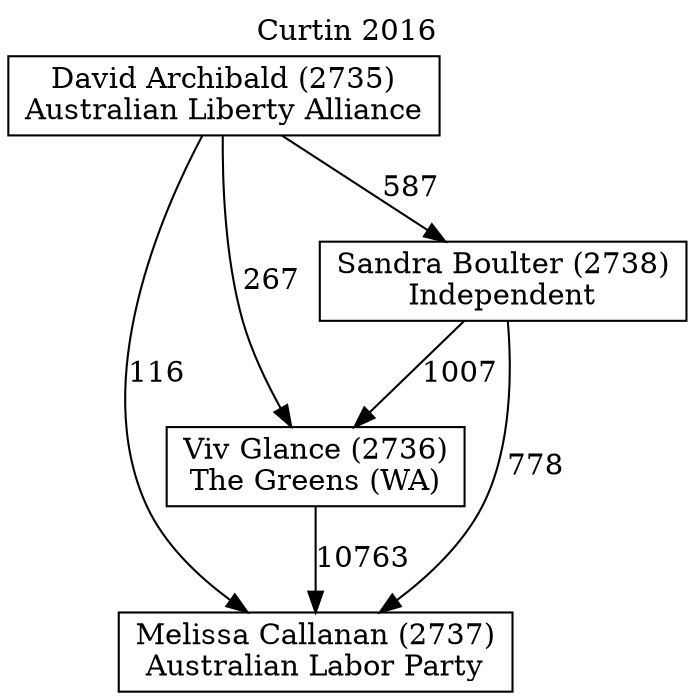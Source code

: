 // House preference flow
digraph "Melissa Callanan (2737)_Curtin_2016" {
	graph [label="Curtin 2016" labelloc=t mclimit=10]
	node [shape=box]
	"Viv Glance (2736)" [label="Viv Glance (2736)
The Greens (WA)"]
	"David Archibald (2735)" [label="David Archibald (2735)
Australian Liberty Alliance"]
	"Melissa Callanan (2737)" [label="Melissa Callanan (2737)
Australian Labor Party"]
	"Sandra Boulter (2738)" [label="Sandra Boulter (2738)
Independent"]
	"David Archibald (2735)" -> "Sandra Boulter (2738)" [label=587]
	"David Archibald (2735)" -> "Melissa Callanan (2737)" [label=116]
	"Viv Glance (2736)" -> "Melissa Callanan (2737)" [label=10763]
	"Sandra Boulter (2738)" -> "Viv Glance (2736)" [label=1007]
	"Sandra Boulter (2738)" -> "Melissa Callanan (2737)" [label=778]
	"David Archibald (2735)" -> "Viv Glance (2736)" [label=267]
}
